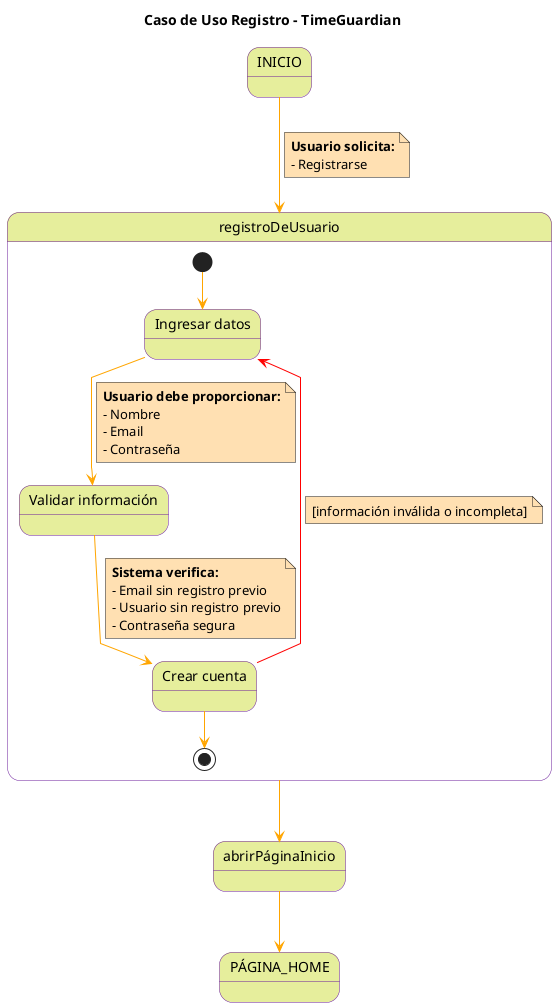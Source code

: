 @startuml
skinparam state {
  BackgroundColor #e6ee9c
  BorderColor #6a1b9a
}

skinparam note {
  BackgroundColor #ffe0b2
}

skinparam linetype polyline

title Caso de Uso Registro - TimeGuardian

INICIO -[#orange]-> registroDeUsuario
note on link
  **Usuario solicita:**
  - Registrarse
end note

state registroDeUsuario{
  state "Ingresar datos" as A
  state "Validar información" as B
  state "Crear cuenta" as C
  
  [*] -[#orange]-> A
  A -[#orange]-> B
  note on link
      **Usuario debe proporcionar:**
      - Nombre
      - Email
      - Contraseña
  end note
  B -[#orange]-> C
  note on link
    **Sistema verifica:**
    - Email sin registro previo
    - Usuario sin registro previo
    - Contraseña segura
  end note
  C -[#red]-> A
  note on link
    [información inválida o incompleta]
  end note
  C -[#orange]-> [*]
}

registroDeUsuario-[#orange]-> abrirPáginaInicio

abrirPáginaInicio-[#orange]-> PÁGINA_HOME
@enduml